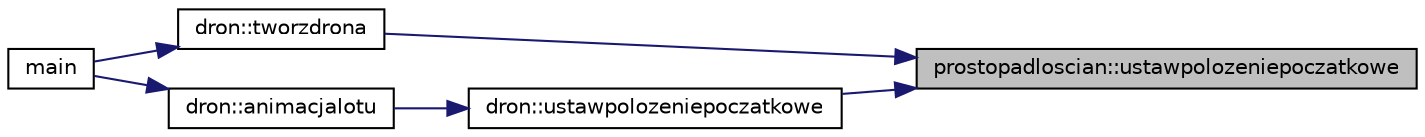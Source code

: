 digraph "prostopadloscian::ustawpolozeniepoczatkowe"
{
 // LATEX_PDF_SIZE
  edge [fontname="Helvetica",fontsize="10",labelfontname="Helvetica",labelfontsize="10"];
  node [fontname="Helvetica",fontsize="10",shape=record];
  rankdir="RL";
  Node1 [label="prostopadloscian::ustawpolozeniepoczatkowe",height=0.2,width=0.4,color="black", fillcolor="grey75", style="filled", fontcolor="black",tooltip="Metoda klasy prostopadloscian. | | Argumenty:   | polozeniepoczatkowe aktualne polozenie poczatkowe |..."];
  Node1 -> Node2 [dir="back",color="midnightblue",fontsize="10",style="solid",fontname="Helvetica"];
  Node2 [label="dron::tworzdrona",height=0.2,width=0.4,color="black", fillcolor="white", style="filled",URL="$classdron.html#a757144c8ddd8fe952d46ae85404860dd",tooltip="Metoda klasy dron. | | Argumenty: | | nr-numer drona | | tworzy drona w oparciu o jego numer nr i wbu..."];
  Node2 -> Node3 [dir="back",color="midnightblue",fontsize="10",style="solid",fontname="Helvetica"];
  Node3 [label="main",height=0.2,width=0.4,color="black", fillcolor="white", style="filled",URL="$app_2main_8cpp.html#ae66f6b31b5ad750f1fe042a706a4e3d4",tooltip=" "];
  Node1 -> Node4 [dir="back",color="midnightblue",fontsize="10",style="solid",fontname="Helvetica"];
  Node4 [label="dron::ustawpolozeniepoczatkowe",height=0.2,width=0.4,color="black", fillcolor="white", style="filled",URL="$classdron.html#a746f17ce078da9eb88560a29f2aa81a1",tooltip="Metoda klasy dron. | | Argumenty: | | polozeniepoczatkowe1-ustawaia polozenie poczatkowe | | przekazu..."];
  Node4 -> Node5 [dir="back",color="midnightblue",fontsize="10",style="solid",fontname="Helvetica"];
  Node5 [label="dron::animacjalotu",height=0.2,width=0.4,color="black", fillcolor="white", style="filled",URL="$classdron.html#a4fe83415726ebc798e1ac6b37341ec70",tooltip="Metoda klasy dron. | | animuje przelot drona dla gnuplota |."];
  Node5 -> Node3 [dir="back",color="midnightblue",fontsize="10",style="solid",fontname="Helvetica"];
}
